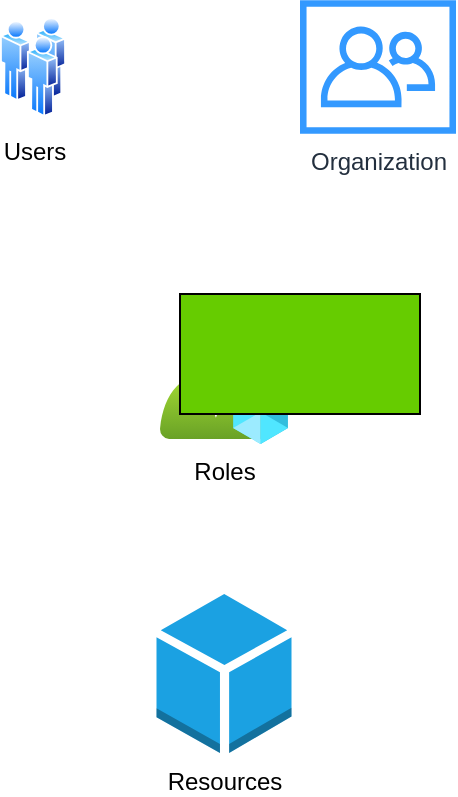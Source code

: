 <mxfile version="14.8.5" type="github">
  <diagram id="KYx8RAsD82NPJKNrfT8i" name="Page-1">
    <mxGraphModel dx="872" dy="482" grid="1" gridSize="10" guides="1" tooltips="1" connect="1" arrows="1" fold="1" page="1" pageScale="1" pageWidth="827" pageHeight="1169" math="0" shadow="0">
      <root>
        <mxCell id="0" />
        <mxCell id="1" parent="0" />
        <mxCell id="t17s-WDCnflojWWr3krS-1" value="&lt;font&gt;Resources&lt;/font&gt;" style="outlineConnect=0;dashed=0;verticalLabelPosition=bottom;verticalAlign=top;align=center;html=1;shape=mxgraph.aws3.resources;fillColor=#1ba1e2;strokeColor=#006EAF;" vertex="1" parent="1">
          <mxGeometry x="348.25" y="340" width="67.5" height="79.5" as="geometry" />
        </mxCell>
        <mxCell id="t17s-WDCnflojWWr3krS-3" value="Users" style="aspect=fixed;perimeter=ellipsePerimeter;html=1;align=center;shadow=0;dashed=0;spacingTop=3;image;image=img/lib/active_directory/users.svg;" vertex="1" parent="1">
          <mxGeometry x="270" y="51.5" width="33" height="50" as="geometry" />
        </mxCell>
        <mxCell id="t17s-WDCnflojWWr3krS-4" value="Organization" style="outlineConnect=0;fontColor=#232F3E;gradientColor=none;strokeColor=none;dashed=0;verticalLabelPosition=bottom;verticalAlign=top;align=center;html=1;fontSize=12;fontStyle=0;aspect=fixed;pointerEvents=1;shape=mxgraph.aws4.organizations_organizational_unit;fillColor=#3399FF;" vertex="1" parent="1">
          <mxGeometry x="420" y="43" width="78" height="67" as="geometry" />
        </mxCell>
        <mxCell id="t17s-WDCnflojWWr3krS-6" value="Roles" style="aspect=fixed;html=1;points=[];align=center;image;fontSize=12;image=img/lib/azure2/intune/Azure_AD_Roles_and_Administrators.svg;fillColor=#66B2FF;" vertex="1" parent="1">
          <mxGeometry x="350" y="201" width="64" height="64" as="geometry" />
        </mxCell>
        <mxCell id="t17s-WDCnflojWWr3krS-7" value="" style="rounded=0;whiteSpace=wrap;html=1;fontColor=#000000;fillColor=#66CC00;" vertex="1" parent="1">
          <mxGeometry x="360" y="190" width="120" height="60" as="geometry" />
        </mxCell>
      </root>
    </mxGraphModel>
  </diagram>
</mxfile>
